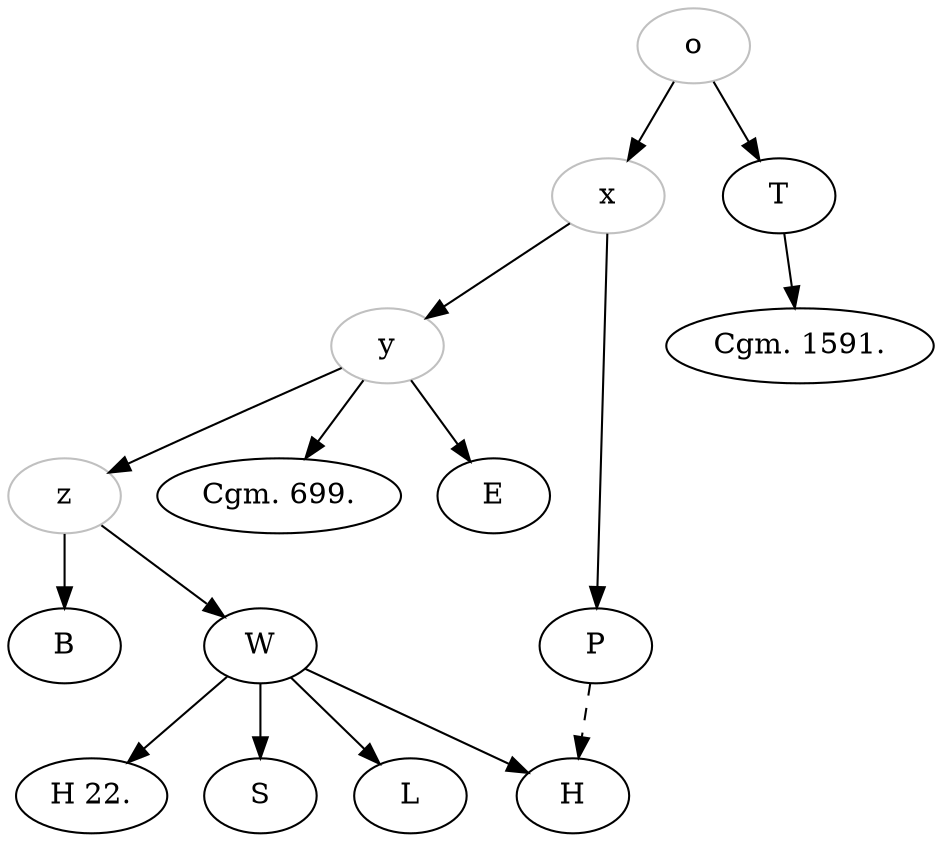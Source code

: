 digraph {
Original [color="grey", label="o"] ;
x [color="grey", label="x"] ;
y [color="grey", label="y"] ;
z [color="grey", label="z"] ;
Cgm1591 [label="Cgm. 1591."] ;
Cgm699 [label="Cgm. 699."] ;
H22 [label="H 22."] ;
Original -> T ;
T -> Cgm1591 ;
Original -> x ;
x -> P ;
x -> y ;
y -> E ;
y -> z ;
y -> Cgm699 ;
z -> B ;
z -> W ;
W -> S ;
W -> L ;
W -> H ;
W -> H22 ;
P -> H [style="dashed"]
}


